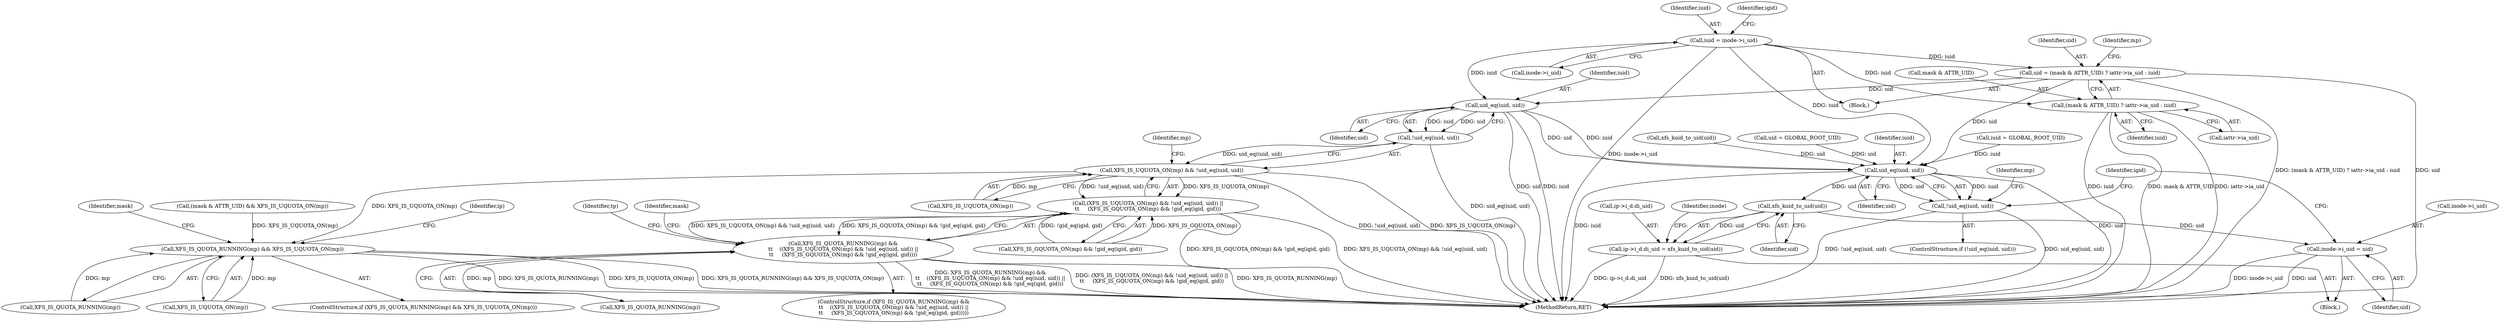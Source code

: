 digraph "0_linux_1fb254aa983bf190cfd685d40c64a480a9bafaee@pointer" {
"1000292" [label="(Call,iuid = inode->i_uid)"];
"1000312" [label="(Call,uid = (mask & ATTR_UID) ? iattr->ia_uid : iuid)"];
"1000331" [label="(Call,uid_eq(iuid, uid))"];
"1000330" [label="(Call,!uid_eq(iuid, uid))"];
"1000327" [label="(Call,XFS_IS_UQUOTA_ON(mp) && !uid_eq(iuid, uid))"];
"1000326" [label="(Call,(XFS_IS_UQUOTA_ON(mp) && !uid_eq(iuid, uid)) ||\n\t\t     (XFS_IS_GQUOTA_ON(mp) && !gid_eq(igid, gid)))"];
"1000323" [label="(Call,XFS_IS_QUOTA_RUNNING(mp) &&\n\t\t    ((XFS_IS_UQUOTA_ON(mp) && !uid_eq(iuid, uid)) ||\n\t\t     (XFS_IS_GQUOTA_ON(mp) && !gid_eq(igid, gid))))"];
"1000394" [label="(Call,XFS_IS_QUOTA_RUNNING(mp) && XFS_IS_UQUOTA_ON(mp))"];
"1000389" [label="(Call,uid_eq(iuid, uid))"];
"1000388" [label="(Call,!uid_eq(iuid, uid))"];
"1000422" [label="(Call,xfs_kuid_to_uid(uid))"];
"1000416" [label="(Call,ip->i_d.di_uid = xfs_kuid_to_uid(uid))"];
"1000424" [label="(Call,inode->i_uid = uid)"];
"1000314" [label="(Call,(mask & ATTR_UID) ? iattr->ia_uid : iuid)"];
"1000389" [label="(Call,uid_eq(iuid, uid))"];
"1000333" [label="(Identifier,uid)"];
"1000327" [label="(Call,XFS_IS_UQUOTA_ON(mp) && !uid_eq(iuid, uid))"];
"1000332" [label="(Identifier,iuid)"];
"1000326" [label="(Call,(XFS_IS_UQUOTA_ON(mp) && !uid_eq(iuid, uid)) ||\n\t\t     (XFS_IS_GQUOTA_ON(mp) && !gid_eq(igid, gid)))"];
"1000140" [label="(Call,iuid = GLOBAL_ROOT_UID)"];
"1000417" [label="(Call,ip->i_d.di_uid)"];
"1000322" [label="(ControlStructure,if (XFS_IS_QUOTA_RUNNING(mp) &&\n\t\t    ((XFS_IS_UQUOTA_ON(mp) && !uid_eq(iuid, uid)) ||\n\t\t     (XFS_IS_GQUOTA_ON(mp) && !gid_eq(igid, gid)))))"];
"1000334" [label="(Call,XFS_IS_GQUOTA_ON(mp) && !gid_eq(igid, gid))"];
"1000393" [label="(ControlStructure,if (XFS_IS_QUOTA_RUNNING(mp) && XFS_IS_UQUOTA_ON(mp)))"];
"1000423" [label="(Identifier,uid)"];
"1000392" [label="(Block,)"];
"1000419" [label="(Identifier,ip)"];
"1000569" [label="(MethodReturn,RET)"];
"1000330" [label="(Call,!uid_eq(iuid, uid))"];
"1000422" [label="(Call,xfs_kuid_to_uid(uid))"];
"1000315" [label="(Call,mask & ATTR_UID)"];
"1000416" [label="(Call,ip->i_d.di_uid = xfs_kuid_to_uid(uid))"];
"1000245" [label="(Call,xfs_kuid_to_uid(uid))"];
"1000425" [label="(Call,inode->i_uid)"];
"1000318" [label="(Call,iattr->ia_uid)"];
"1000136" [label="(Call,uid = GLOBAL_ROOT_UID)"];
"1000388" [label="(Call,!uid_eq(iuid, uid))"];
"1000331" [label="(Call,uid_eq(iuid, uid))"];
"1000391" [label="(Identifier,uid)"];
"1000325" [label="(Identifier,mp)"];
"1000294" [label="(Call,inode->i_uid)"];
"1000293" [label="(Identifier,iuid)"];
"1000428" [label="(Identifier,uid)"];
"1000321" [label="(Identifier,iuid)"];
"1000424" [label="(Call,inode->i_uid = uid)"];
"1000292" [label="(Call,iuid = inode->i_uid)"];
"1000312" [label="(Call,uid = (mask & ATTR_UID) ? iattr->ia_uid : iuid)"];
"1000343" [label="(Identifier,tp)"];
"1000395" [label="(Call,XFS_IS_QUOTA_RUNNING(mp))"];
"1000314" [label="(Call,(mask & ATTR_UID) ? iattr->ia_uid : iuid)"];
"1000394" [label="(Call,XFS_IS_QUOTA_RUNNING(mp) && XFS_IS_UQUOTA_ON(mp))"];
"1000396" [label="(Identifier,mp)"];
"1000324" [label="(Call,XFS_IS_QUOTA_RUNNING(mp))"];
"1000362" [label="(Identifier,mask)"];
"1000402" [label="(Identifier,mask)"];
"1000188" [label="(Call,(mask & ATTR_UID) && XFS_IS_UQUOTA_ON(mp))"];
"1000390" [label="(Identifier,iuid)"];
"1000387" [label="(ControlStructure,if (!uid_eq(iuid, uid)))"];
"1000432" [label="(Identifier,igid)"];
"1000328" [label="(Call,XFS_IS_UQUOTA_ON(mp))"];
"1000426" [label="(Identifier,inode)"];
"1000298" [label="(Identifier,igid)"];
"1000397" [label="(Call,XFS_IS_UQUOTA_ON(mp))"];
"1000323" [label="(Call,XFS_IS_QUOTA_RUNNING(mp) &&\n\t\t    ((XFS_IS_UQUOTA_ON(mp) && !uid_eq(iuid, uid)) ||\n\t\t     (XFS_IS_GQUOTA_ON(mp) && !gid_eq(igid, gid))))"];
"1000291" [label="(Block,)"];
"1000313" [label="(Identifier,uid)"];
"1000336" [label="(Identifier,mp)"];
"1000292" -> "1000291"  [label="AST: "];
"1000292" -> "1000294"  [label="CFG: "];
"1000293" -> "1000292"  [label="AST: "];
"1000294" -> "1000292"  [label="AST: "];
"1000298" -> "1000292"  [label="CFG: "];
"1000292" -> "1000569"  [label="DDG: inode->i_uid"];
"1000292" -> "1000312"  [label="DDG: iuid"];
"1000292" -> "1000314"  [label="DDG: iuid"];
"1000292" -> "1000331"  [label="DDG: iuid"];
"1000292" -> "1000389"  [label="DDG: iuid"];
"1000312" -> "1000291"  [label="AST: "];
"1000312" -> "1000314"  [label="CFG: "];
"1000313" -> "1000312"  [label="AST: "];
"1000314" -> "1000312"  [label="AST: "];
"1000325" -> "1000312"  [label="CFG: "];
"1000312" -> "1000569"  [label="DDG: uid"];
"1000312" -> "1000569"  [label="DDG: (mask & ATTR_UID) ? iattr->ia_uid : iuid"];
"1000312" -> "1000331"  [label="DDG: uid"];
"1000312" -> "1000389"  [label="DDG: uid"];
"1000331" -> "1000330"  [label="AST: "];
"1000331" -> "1000333"  [label="CFG: "];
"1000332" -> "1000331"  [label="AST: "];
"1000333" -> "1000331"  [label="AST: "];
"1000330" -> "1000331"  [label="CFG: "];
"1000331" -> "1000569"  [label="DDG: uid"];
"1000331" -> "1000569"  [label="DDG: iuid"];
"1000331" -> "1000330"  [label="DDG: iuid"];
"1000331" -> "1000330"  [label="DDG: uid"];
"1000331" -> "1000389"  [label="DDG: iuid"];
"1000331" -> "1000389"  [label="DDG: uid"];
"1000330" -> "1000327"  [label="AST: "];
"1000327" -> "1000330"  [label="CFG: "];
"1000330" -> "1000569"  [label="DDG: uid_eq(iuid, uid)"];
"1000330" -> "1000327"  [label="DDG: uid_eq(iuid, uid)"];
"1000327" -> "1000326"  [label="AST: "];
"1000327" -> "1000328"  [label="CFG: "];
"1000328" -> "1000327"  [label="AST: "];
"1000336" -> "1000327"  [label="CFG: "];
"1000326" -> "1000327"  [label="CFG: "];
"1000327" -> "1000569"  [label="DDG: XFS_IS_UQUOTA_ON(mp)"];
"1000327" -> "1000569"  [label="DDG: !uid_eq(iuid, uid)"];
"1000327" -> "1000326"  [label="DDG: XFS_IS_UQUOTA_ON(mp)"];
"1000327" -> "1000326"  [label="DDG: !uid_eq(iuid, uid)"];
"1000328" -> "1000327"  [label="DDG: mp"];
"1000327" -> "1000394"  [label="DDG: XFS_IS_UQUOTA_ON(mp)"];
"1000326" -> "1000323"  [label="AST: "];
"1000326" -> "1000334"  [label="CFG: "];
"1000334" -> "1000326"  [label="AST: "];
"1000323" -> "1000326"  [label="CFG: "];
"1000326" -> "1000569"  [label="DDG: XFS_IS_GQUOTA_ON(mp) && !gid_eq(igid, gid)"];
"1000326" -> "1000569"  [label="DDG: XFS_IS_UQUOTA_ON(mp) && !uid_eq(iuid, uid)"];
"1000326" -> "1000323"  [label="DDG: XFS_IS_UQUOTA_ON(mp) && !uid_eq(iuid, uid)"];
"1000326" -> "1000323"  [label="DDG: XFS_IS_GQUOTA_ON(mp) && !gid_eq(igid, gid)"];
"1000334" -> "1000326"  [label="DDG: XFS_IS_GQUOTA_ON(mp)"];
"1000334" -> "1000326"  [label="DDG: !gid_eq(igid, gid)"];
"1000323" -> "1000322"  [label="AST: "];
"1000323" -> "1000324"  [label="CFG: "];
"1000324" -> "1000323"  [label="AST: "];
"1000343" -> "1000323"  [label="CFG: "];
"1000362" -> "1000323"  [label="CFG: "];
"1000323" -> "1000569"  [label="DDG: (XFS_IS_UQUOTA_ON(mp) && !uid_eq(iuid, uid)) ||\n\t\t     (XFS_IS_GQUOTA_ON(mp) && !gid_eq(igid, gid))"];
"1000323" -> "1000569"  [label="DDG: XFS_IS_QUOTA_RUNNING(mp)"];
"1000323" -> "1000569"  [label="DDG: XFS_IS_QUOTA_RUNNING(mp) &&\n\t\t    ((XFS_IS_UQUOTA_ON(mp) && !uid_eq(iuid, uid)) ||\n\t\t     (XFS_IS_GQUOTA_ON(mp) && !gid_eq(igid, gid)))"];
"1000324" -> "1000323"  [label="DDG: mp"];
"1000394" -> "1000393"  [label="AST: "];
"1000394" -> "1000395"  [label="CFG: "];
"1000394" -> "1000397"  [label="CFG: "];
"1000395" -> "1000394"  [label="AST: "];
"1000397" -> "1000394"  [label="AST: "];
"1000402" -> "1000394"  [label="CFG: "];
"1000419" -> "1000394"  [label="CFG: "];
"1000394" -> "1000569"  [label="DDG: XFS_IS_UQUOTA_ON(mp)"];
"1000394" -> "1000569"  [label="DDG: XFS_IS_QUOTA_RUNNING(mp) && XFS_IS_UQUOTA_ON(mp)"];
"1000394" -> "1000569"  [label="DDG: XFS_IS_QUOTA_RUNNING(mp)"];
"1000395" -> "1000394"  [label="DDG: mp"];
"1000397" -> "1000394"  [label="DDG: mp"];
"1000188" -> "1000394"  [label="DDG: XFS_IS_UQUOTA_ON(mp)"];
"1000389" -> "1000388"  [label="AST: "];
"1000389" -> "1000391"  [label="CFG: "];
"1000390" -> "1000389"  [label="AST: "];
"1000391" -> "1000389"  [label="AST: "];
"1000388" -> "1000389"  [label="CFG: "];
"1000389" -> "1000569"  [label="DDG: iuid"];
"1000389" -> "1000569"  [label="DDG: uid"];
"1000389" -> "1000388"  [label="DDG: iuid"];
"1000389" -> "1000388"  [label="DDG: uid"];
"1000140" -> "1000389"  [label="DDG: iuid"];
"1000245" -> "1000389"  [label="DDG: uid"];
"1000136" -> "1000389"  [label="DDG: uid"];
"1000389" -> "1000422"  [label="DDG: uid"];
"1000388" -> "1000387"  [label="AST: "];
"1000396" -> "1000388"  [label="CFG: "];
"1000432" -> "1000388"  [label="CFG: "];
"1000388" -> "1000569"  [label="DDG: uid_eq(iuid, uid)"];
"1000388" -> "1000569"  [label="DDG: !uid_eq(iuid, uid)"];
"1000422" -> "1000416"  [label="AST: "];
"1000422" -> "1000423"  [label="CFG: "];
"1000423" -> "1000422"  [label="AST: "];
"1000416" -> "1000422"  [label="CFG: "];
"1000422" -> "1000416"  [label="DDG: uid"];
"1000422" -> "1000424"  [label="DDG: uid"];
"1000416" -> "1000392"  [label="AST: "];
"1000417" -> "1000416"  [label="AST: "];
"1000426" -> "1000416"  [label="CFG: "];
"1000416" -> "1000569"  [label="DDG: xfs_kuid_to_uid(uid)"];
"1000416" -> "1000569"  [label="DDG: ip->i_d.di_uid"];
"1000424" -> "1000392"  [label="AST: "];
"1000424" -> "1000428"  [label="CFG: "];
"1000425" -> "1000424"  [label="AST: "];
"1000428" -> "1000424"  [label="AST: "];
"1000432" -> "1000424"  [label="CFG: "];
"1000424" -> "1000569"  [label="DDG: uid"];
"1000424" -> "1000569"  [label="DDG: inode->i_uid"];
"1000314" -> "1000318"  [label="CFG: "];
"1000314" -> "1000321"  [label="CFG: "];
"1000315" -> "1000314"  [label="AST: "];
"1000318" -> "1000314"  [label="AST: "];
"1000321" -> "1000314"  [label="AST: "];
"1000314" -> "1000569"  [label="DDG: mask & ATTR_UID"];
"1000314" -> "1000569"  [label="DDG: iattr->ia_uid"];
"1000314" -> "1000569"  [label="DDG: iuid"];
}
